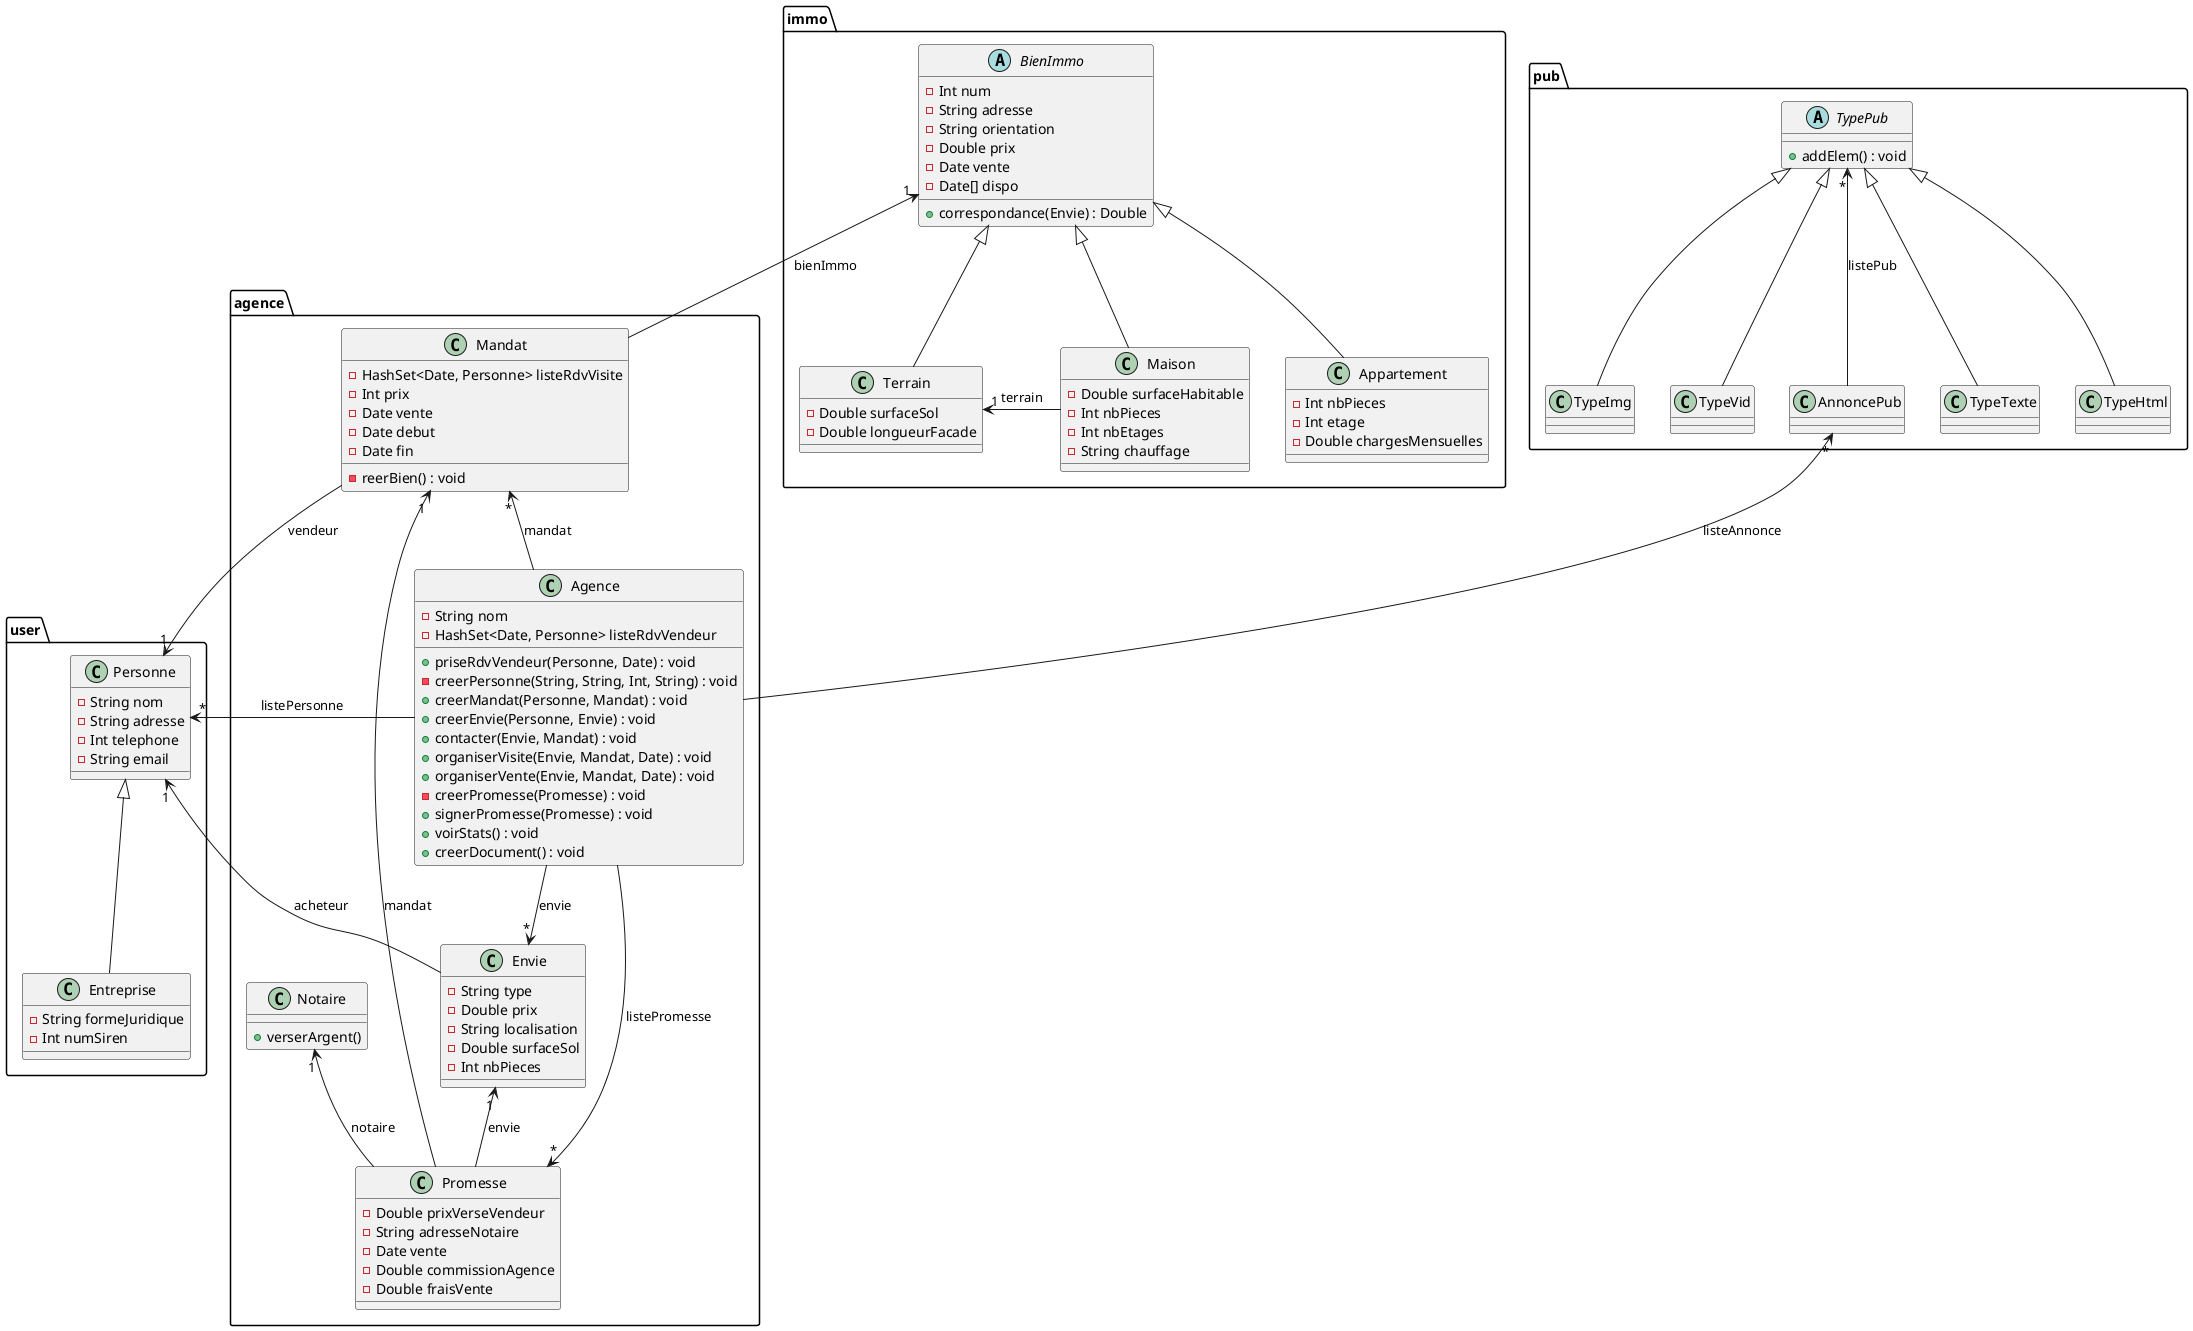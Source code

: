 
@startuml

package user {

  class Personne {
    -String nom
    -String adresse
    -Int telephone
    -String email
  }

  class Entreprise {
    -String formeJuridique
    -Int numSiren
  }

  Entreprise -up-|> Personne

}

package agence {

  class Agence {
    -String nom
    -HashSet<Date, Personne> listeRdvVendeur
    +priseRdvVendeur(Personne, Date) : void
    -creerPersonne(String, String, Int, String) : void
    +creerMandat(Personne, Mandat) : void
    +creerEnvie(Personne, Envie) : void
    +contacter(Envie, Mandat) : void
    +organiserVisite(Envie, Mandat, Date) : void
    +organiserVente(Envie, Mandat, Date) : void
    -creerPromesse(Promesse) : void
    +signerPromesse(Promesse) : void
    +voirStats() : void
    +creerDocument() : void
  }

  Personne "*"<-- Agence : "listePersonne"

  class Envie {
    -String type
    -Double prix
    -String localisation
    -Double surfaceSol
    -Int nbPieces
  }

  class Mandat {
    -HashSet<Date, Personne> listeRdvVisite
    -Int prix
    -Date vente
    -Date debut
    -Date fin
    - reerBien() : void
  }

  Agence -up->"*" Mandat : "mandat"
  Agence -->"*" Envie : "envie"

  Envie -->"1" Personne : "acheteur"
  Mandat -->"1" Personne : "vendeur"

  class Promesse {
    -Double prixVerseVendeur
    -String adresseNotaire
    -Date vente
    -Double commissionAgence
    -Double fraisVente
  }

  Agence -->"*" Promesse : "listePromesse"
  Mandat "1"<-- Promesse : "mandat"
  Envie "1"<-- Promesse : "envie"

  class Notaire {
    +verserArgent()
  }

  Notaire "1"<-- Promesse : "notaire"

}

package pub {

  class AnnoncePub {
  }

  AnnoncePub "*"<-- Agence : "listeAnnonce"
  TypePub "*"<-down- AnnoncePub : "listePub"

  abstract class TypePub {
    +addElem() : void
  }

  class TypeTexte {
  }

  class TypeHtml {
  }

  class TypeImg {
  }

  class TypeVid {
  }

  TypeTexte -up-|> TypePub
  TypeHtml -up-|> TypePub
  TypeImg -up-|> TypePub
  TypeVid -up-|> TypePub

}

package immo {

  abstract class BienImmo {
    -Int num
    -String adresse
    -String orientation
    -Double prix
    -Date vente
    -Date[] dispo
    +correspondance(Envie) : Double
  }

  class Terrain {
    -Double surfaceSol
    -Double longueurFacade
  }

  class Maison {
    -Double surfaceHabitable
    -Int nbPieces
    -Int nbEtages
    -String chauffage
  }

  class Appartement {
    -Int nbPieces
    -Int etage
    -Double chargesMensuelles
  }

  BienImmo "1"<-- Mandat : "bienImmo"

  Terrain -up-|> BienImmo
  Maison -up-|> BienImmo
  Appartement -up-|> BienImmo

  Maison -left->"1" Terrain : "terrain"

}

@enduml
